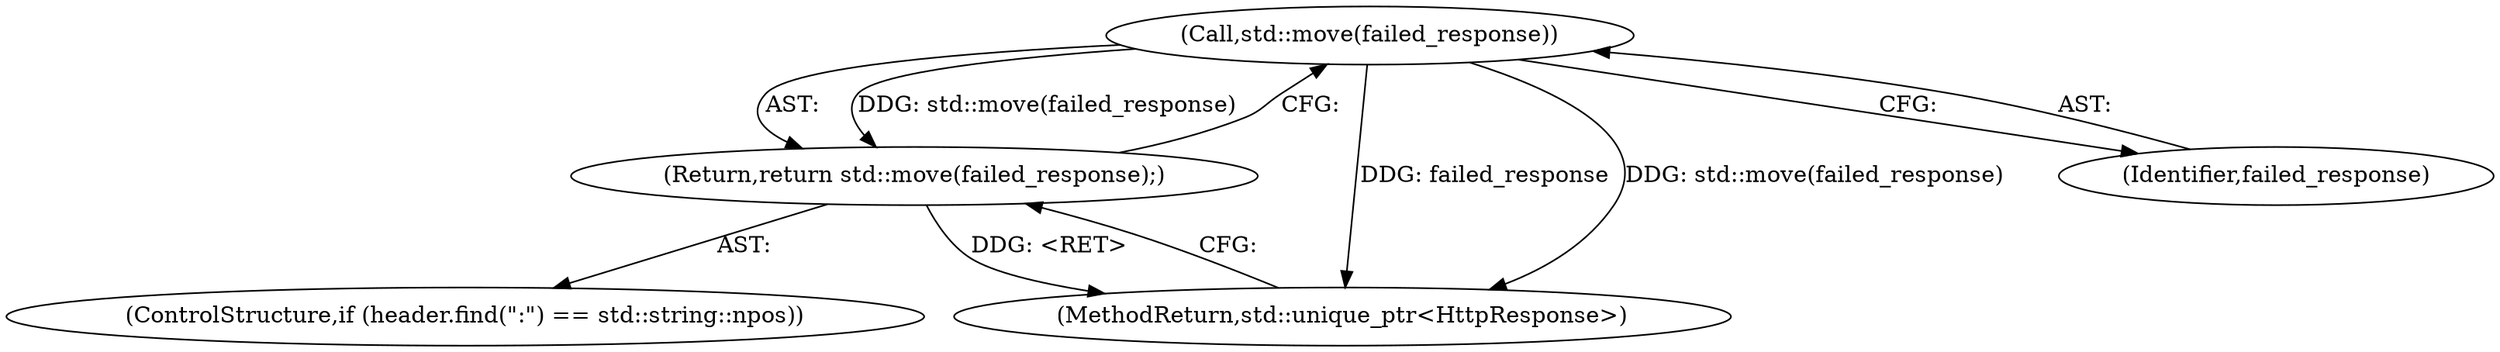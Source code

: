 digraph "0_Chrome_8b10115b2410b4bde18e094ad9fb8c5056134c87_8@API" {
"1000167" [label="(Call,std::move(failed_response))"];
"1000166" [label="(Return,return std::move(failed_response);)"];
"1000161" [label="(ControlStructure,if (header.find(\":\") == std::string::npos))"];
"1000344" [label="(MethodReturn,std::unique_ptr<HttpResponse>)"];
"1000166" [label="(Return,return std::move(failed_response);)"];
"1000168" [label="(Identifier,failed_response)"];
"1000167" [label="(Call,std::move(failed_response))"];
"1000167" -> "1000166"  [label="AST: "];
"1000167" -> "1000168"  [label="CFG: "];
"1000168" -> "1000167"  [label="AST: "];
"1000166" -> "1000167"  [label="CFG: "];
"1000167" -> "1000344"  [label="DDG: failed_response"];
"1000167" -> "1000344"  [label="DDG: std::move(failed_response)"];
"1000167" -> "1000166"  [label="DDG: std::move(failed_response)"];
"1000166" -> "1000161"  [label="AST: "];
"1000344" -> "1000166"  [label="CFG: "];
"1000166" -> "1000344"  [label="DDG: <RET>"];
}
